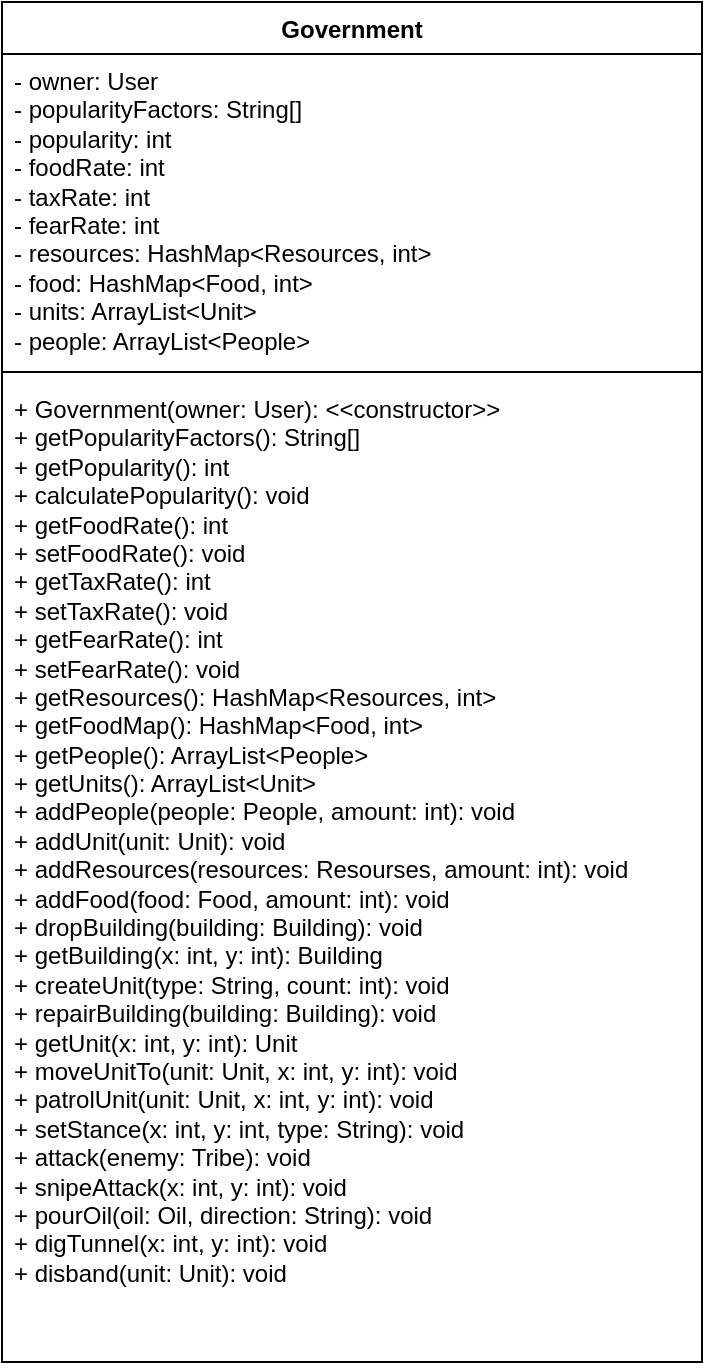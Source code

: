 <mxfile version="21.1.5" type="device">
  <diagram name="Page-1" id="hcKuxEZQHqdqTzTMAdpM">
    <mxGraphModel dx="1302" dy="648" grid="1" gridSize="10" guides="1" tooltips="1" connect="1" arrows="1" fold="1" page="1" pageScale="1" pageWidth="1169" pageHeight="827" math="0" shadow="0">
      <root>
        <mxCell id="0" />
        <mxCell id="1" parent="0" />
        <mxCell id="mkiqf4qf6M-DO6z5vBHj-1" value="Government" style="swimlane;fontStyle=1;align=center;verticalAlign=top;childLayout=stackLayout;horizontal=1;startSize=26;horizontalStack=0;resizeParent=1;resizeParentMax=0;resizeLast=0;collapsible=1;marginBottom=0;whiteSpace=wrap;html=1;" parent="1" vertex="1">
          <mxGeometry x="388" y="119" width="350" height="680" as="geometry" />
        </mxCell>
        <mxCell id="mkiqf4qf6M-DO6z5vBHj-2" value="- owner: User&lt;br&gt;- popularityFactors: String[]&lt;br&gt;- popularity: int&lt;br&gt;- foodRate: int&lt;br&gt;- taxRate: int&lt;br&gt;- fearRate: int&lt;br&gt;- resources: HashMap&amp;lt;Resources, int&amp;gt;&lt;br&gt;- food: HashMap&amp;lt;Food, int&amp;gt;&lt;br&gt;- units: ArrayList&amp;lt;Unit&amp;gt;&lt;br&gt;- people: ArrayList&amp;lt;People&amp;gt;" style="text;strokeColor=none;fillColor=none;align=left;verticalAlign=top;spacingLeft=4;spacingRight=4;overflow=hidden;rotatable=0;points=[[0,0.5],[1,0.5]];portConstraint=eastwest;whiteSpace=wrap;html=1;" parent="mkiqf4qf6M-DO6z5vBHj-1" vertex="1">
          <mxGeometry y="26" width="350" height="154" as="geometry" />
        </mxCell>
        <mxCell id="mkiqf4qf6M-DO6z5vBHj-3" value="" style="line;strokeWidth=1;fillColor=none;align=left;verticalAlign=middle;spacingTop=-1;spacingLeft=3;spacingRight=3;rotatable=0;labelPosition=right;points=[];portConstraint=eastwest;strokeColor=inherit;" parent="mkiqf4qf6M-DO6z5vBHj-1" vertex="1">
          <mxGeometry y="180" width="350" height="10" as="geometry" />
        </mxCell>
        <mxCell id="mkiqf4qf6M-DO6z5vBHj-4" value="+ Government(owner: User): &amp;lt;&amp;lt;constructor&amp;gt;&amp;gt;&lt;br&gt;+ getPopularityFactors(): String[]&lt;br&gt;+ getPopularity(): int&lt;br&gt;+ calculatePopularity(): void&lt;br&gt;+ getFoodRate(): int&lt;br&gt;+ setFoodRate(): void&lt;br&gt;+ getTaxRate(): int&lt;br&gt;+ setTaxRate(): void&lt;br&gt;+ getFearRate(): int&lt;br&gt;+ setFearRate(): void&lt;br&gt;+ getResources(): HashMap&amp;lt;Resources, int&amp;gt;&lt;br&gt;+ getFoodMap(): HashMap&amp;lt;Food, int&amp;gt;&amp;nbsp;&lt;br&gt;+ getPeople(): ArrayList&amp;lt;People&amp;gt;&lt;br&gt;+ getUnits(): ArrayList&amp;lt;Unit&amp;gt;&lt;br&gt;+ addPeople(people: People, amount: int): void&lt;br&gt;+ addUnit(unit: Unit): void&lt;br&gt;+ addResources(resources: Resourses, amount: int): void&lt;br&gt;+ addFood(food: Food, amount: int): void&lt;br&gt;+ dropBuilding(building: Building): void&lt;br&gt;+ getBuilding(x: int, y: int): Building&lt;br&gt;+ createUnit(type: String, count: int): void&lt;br&gt;+ repairBuilding(building: Building): void&lt;br&gt;+ getUnit(x: int, y: int): Unit&lt;br&gt;+ moveUnitTo(unit: Unit, x: int, y: int): void&lt;br&gt;+ patrolUnit(unit: Unit, x: int, y: int): void&lt;br&gt;+ setStance(x: int, y: int, type: String): void&lt;br&gt;+ attack(enemy: Tribe): void&lt;br&gt;+ snipeAttack(x: int, y: int): void&lt;br&gt;+ pourOil(oil: Oil, direction: String): void&lt;br&gt;+ digTunnel(x: int, y: int): void&lt;br&gt;+ disband(unit: Unit): void" style="text;strokeColor=none;fillColor=none;align=left;verticalAlign=top;spacingLeft=4;spacingRight=4;overflow=hidden;rotatable=0;points=[[0,0.5],[1,0.5]];portConstraint=eastwest;whiteSpace=wrap;html=1;" parent="mkiqf4qf6M-DO6z5vBHj-1" vertex="1">
          <mxGeometry y="190" width="350" height="490" as="geometry" />
        </mxCell>
      </root>
    </mxGraphModel>
  </diagram>
</mxfile>
